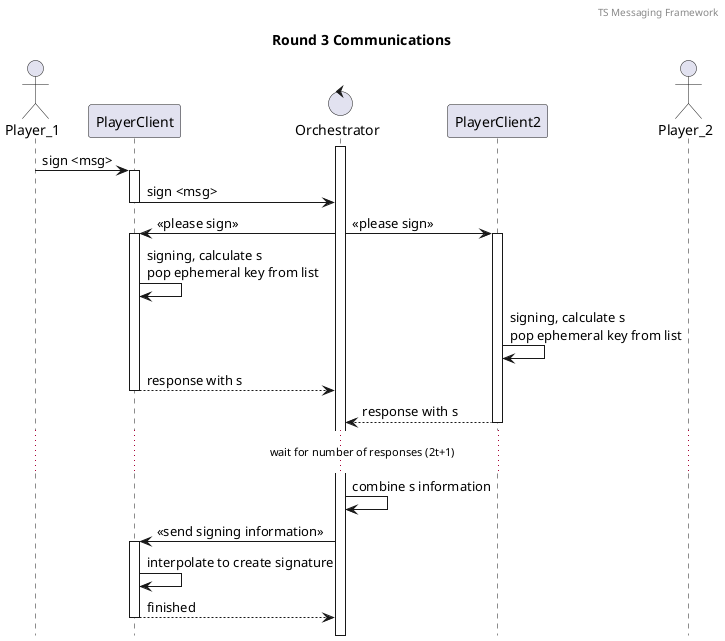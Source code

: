 @startuml
@startuml
!pragma teoz true

header TS Messaging Framework
title Round 3 Communications
hide footbox
actor Player_1
participant PlayerClient
control Orchestrator
participant PlayerClient2
actor Player_2

activate Orchestrator


Player_1 -> PlayerClient : sign <msg> 
activate PlayerClient
PlayerClient -> Orchestrator : sign <msg> 
deactivate PlayerClient


Orchestrator -> PlayerClient : << please sign >>
& Orchestrator -> PlayerClient2 : << please sign >>
activate PlayerClient
activate PlayerClient2

PlayerClient -> PlayerClient : signing, calculate s \npop ephemeral key from list
PlayerClient2 -> PlayerClient2 : signing, calculate s \npop ephemeral key from list


PlayerClient --> Orchestrator : response with s
deactivate PlayerClient
PlayerClient2 --> Orchestrator : response with s
deactivate PlayerClient2

... wait for number of responses (2t+1) ...

Orchestrator -> Orchestrator : combine s information
Orchestrator -> PlayerClient : << send signing information >>
activate PlayerClient

PlayerClient -> PlayerClient : interpolate to create signature


PlayerClient --> Orchestrator : finished
deactivate PlayerClient
@enduml
